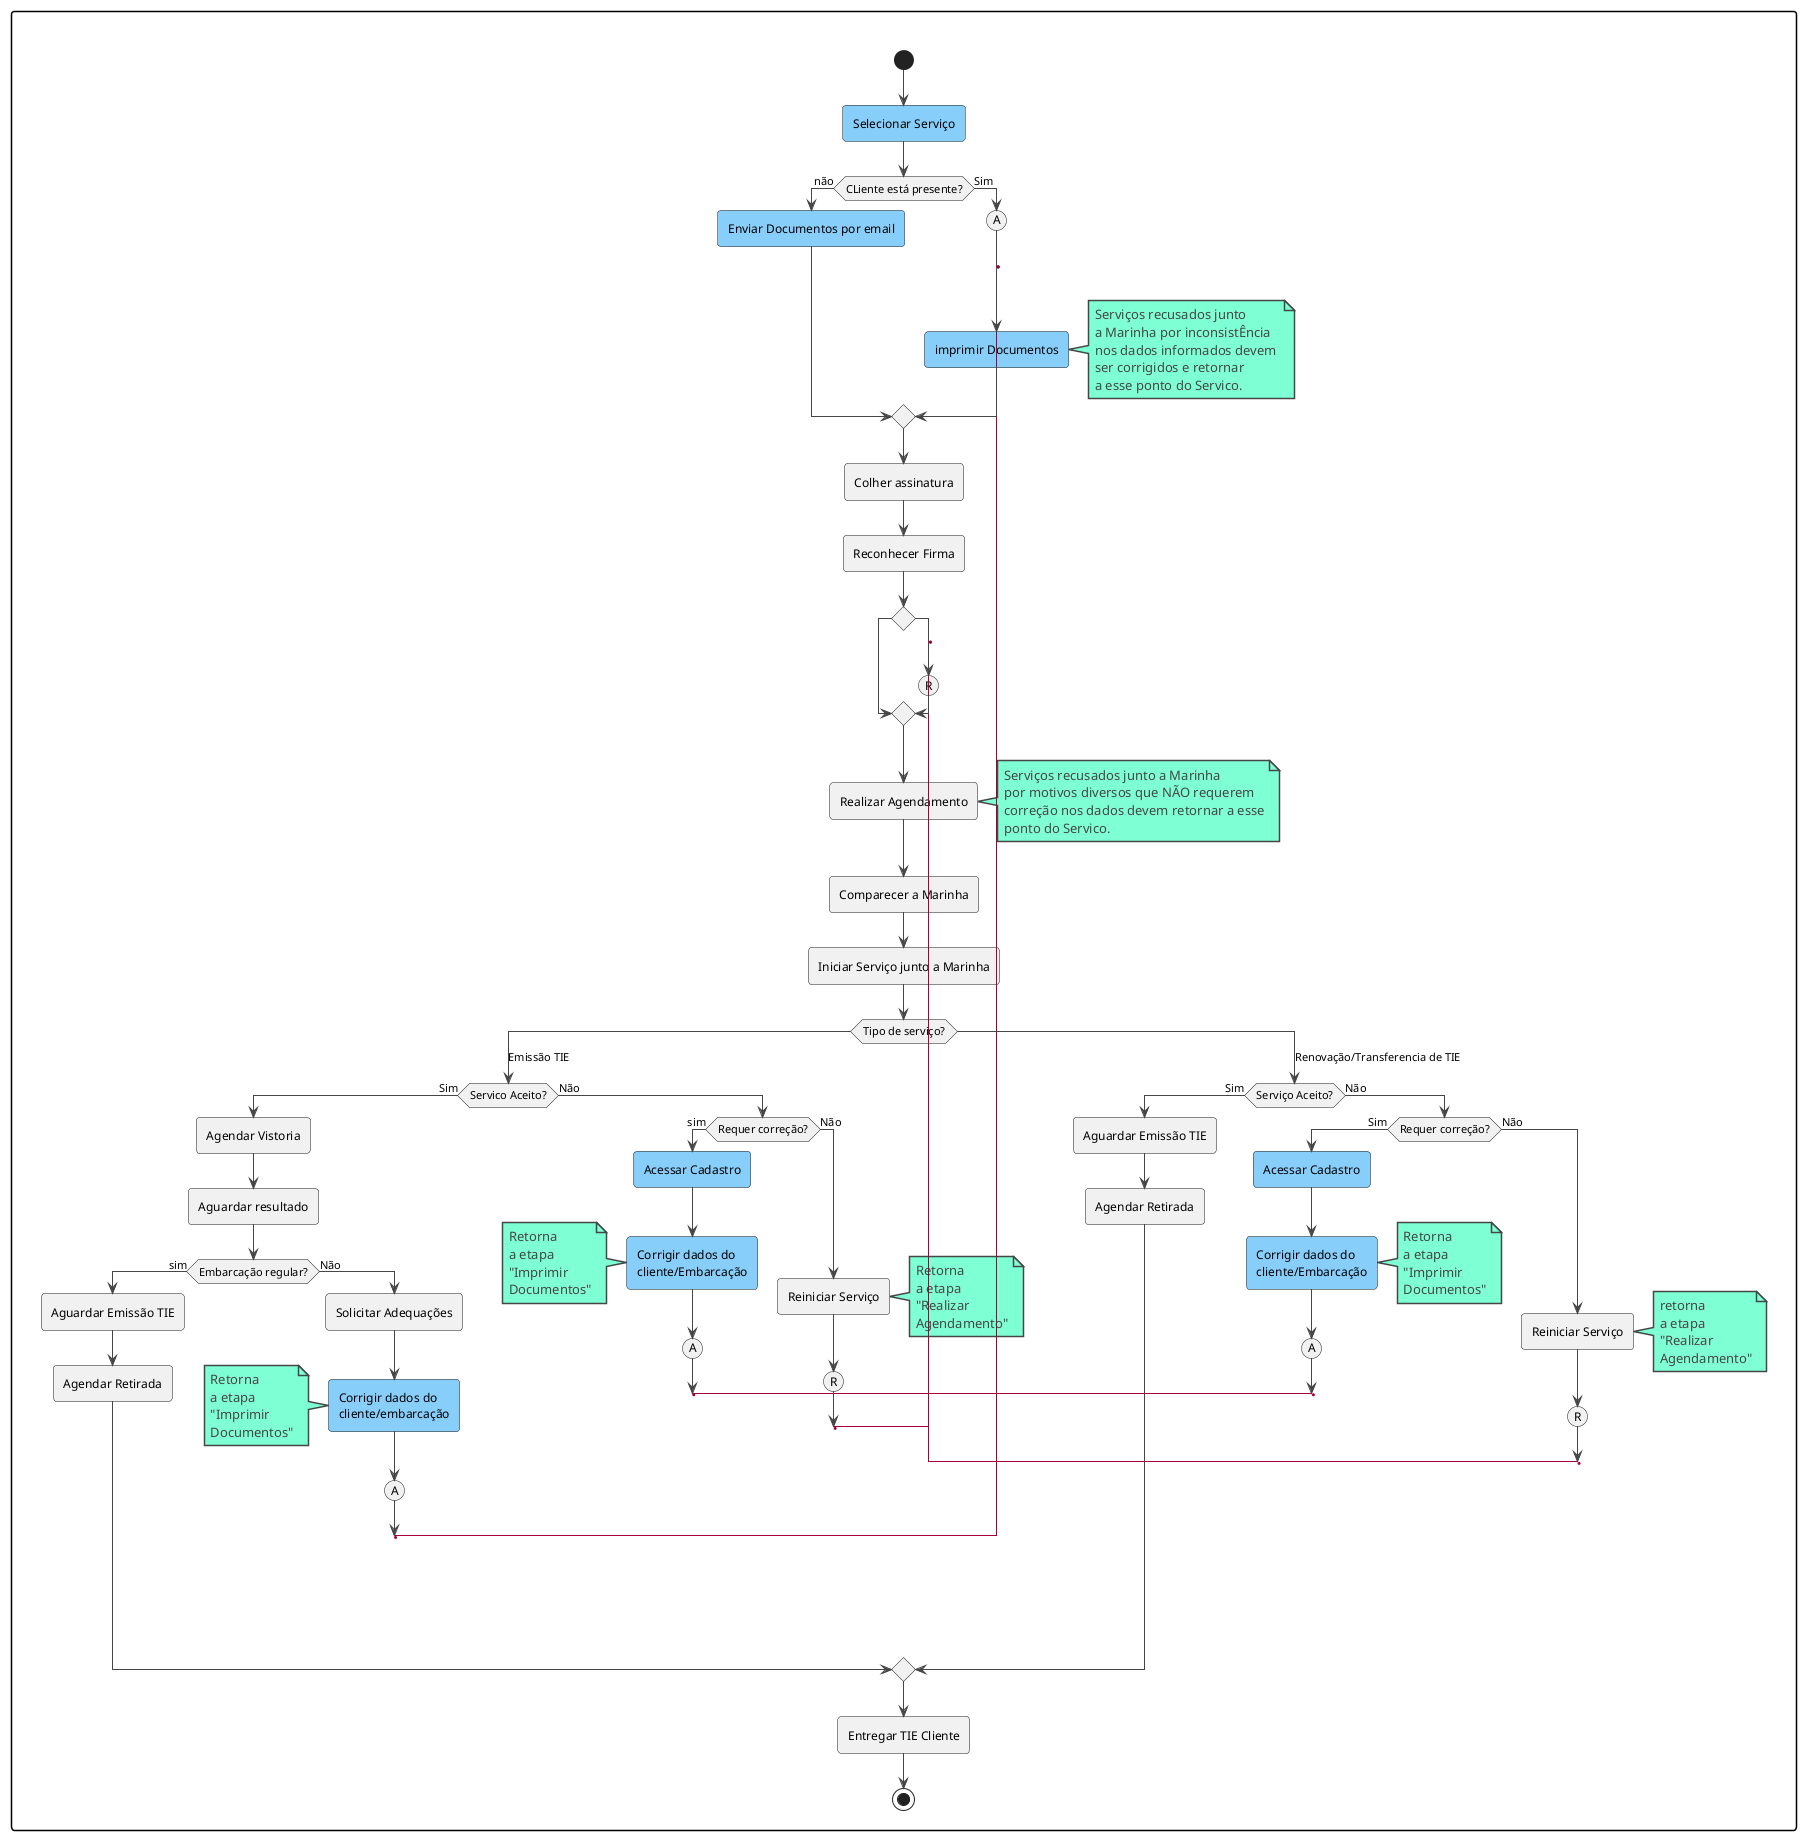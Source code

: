 @startuml
!theme vibrant
rectangle {
    start
    #LightSkyBlue:Selecionar Serviço;
    
    if (CLiente está presente?)then (não)
        #LightSkyBlue:Enviar Documentos por email;
    else (Sim)
    (A)
    label imprimir_anexo2
    
    #LightSkyBlue:imprimir Documentos;
        note right
            Serviços recusados junto 
            a Marinha por inconsistÊncia 
            nos dados informados devem 
            ser corrigidos e retornar 
            a esse ponto do Servico.
        end note
    
    endif

    :Colher assinatura;
    :Reconhecer Firma;
    
    if()
    label apenas_espaco
    
    else()

    label realizar_agendamento2
    (R)
    endif


    :Realizar Agendamento;
    note right
            Serviços recusados junto a Marinha
            por motivos diversos que NÃO requerem
            correção nos dados devem retornar a esse
            ponto do Servico.
        end note
    :Comparecer a Marinha;
    :Iniciar Serviço junto a Marinha;

    switch (Tipo de serviço?)
        case (Emissão TIE)
            if (Servico Aceito?) then (Sim)
                :Agendar Vistoria;
                :Aguardar resultado;

                if(Embarcação regular?) then (sim)
                    :Aguardar Emissão TIE;
                    :Agendar Retirada;
                else (Não)
                    :Solicitar Adequações;
                    #LightSkyBlue:Corrigir dados do 
                    cliente/embarcação;
                    note left
                        Retorna
                        a etapa 
                        "Imprimir 
                        Documentos"
                    end note
                    (A)
                    goto imprimir_anexo2
                endif
            else (Não)
                    
                if (Requer correção?) then (sim)
                    #LightSkyBlue:Acessar Cadastro;
                    #LightSkyBlue:Corrigir dados do 
                    cliente/Embarcação;
                    note left
                        Retorna 
                        a etapa 
                        "Imprimir 
                        Documentos"
                    end note
                    (A)
                    goto imprimir_anexo2
                else (Não)
                label espaco
                label espaco
                label espaco
                    :Reiniciar Serviço;
                    
                    note right
                        Retorna 
                        a etapa
                        "Realizar 
                        Agendamento"
                    end note
                    (R)
                    goto realizar_agendamento2
                endif
            endif
        case (Renovação/Transferencia de TIE)
            if (Serviço Aceito?) then (Sim)
                :Aguardar Emissão TIE;
                :Agendar Retirada;
            else (Não)
                
                if (Requer correção?) then (Sim)
                    #LightSkyBlue:Acessar Cadastro;
                    #LightSkyBlue:Corrigir dados do 
                    cliente/Embarcação;
                    note right
                        Retorna 
                        a etapa 
                        "Imprimir 
                        Documentos"
                    end note
                    (A)
                    goto imprimir_anexo2
                else (Não)
                label espaco
                label espaco
                label espaco
                label espaco
                :Reiniciar Serviço;
                note right
                    retorna 
                    a etapa 
                    "Realizar 
                    Agendamento"
                end note
                (R)
                goto realizar_agendamento2
                endif
            endif
        
    endswitch
    :Entregar TIE Cliente;
    stop
    }
    @enduml
